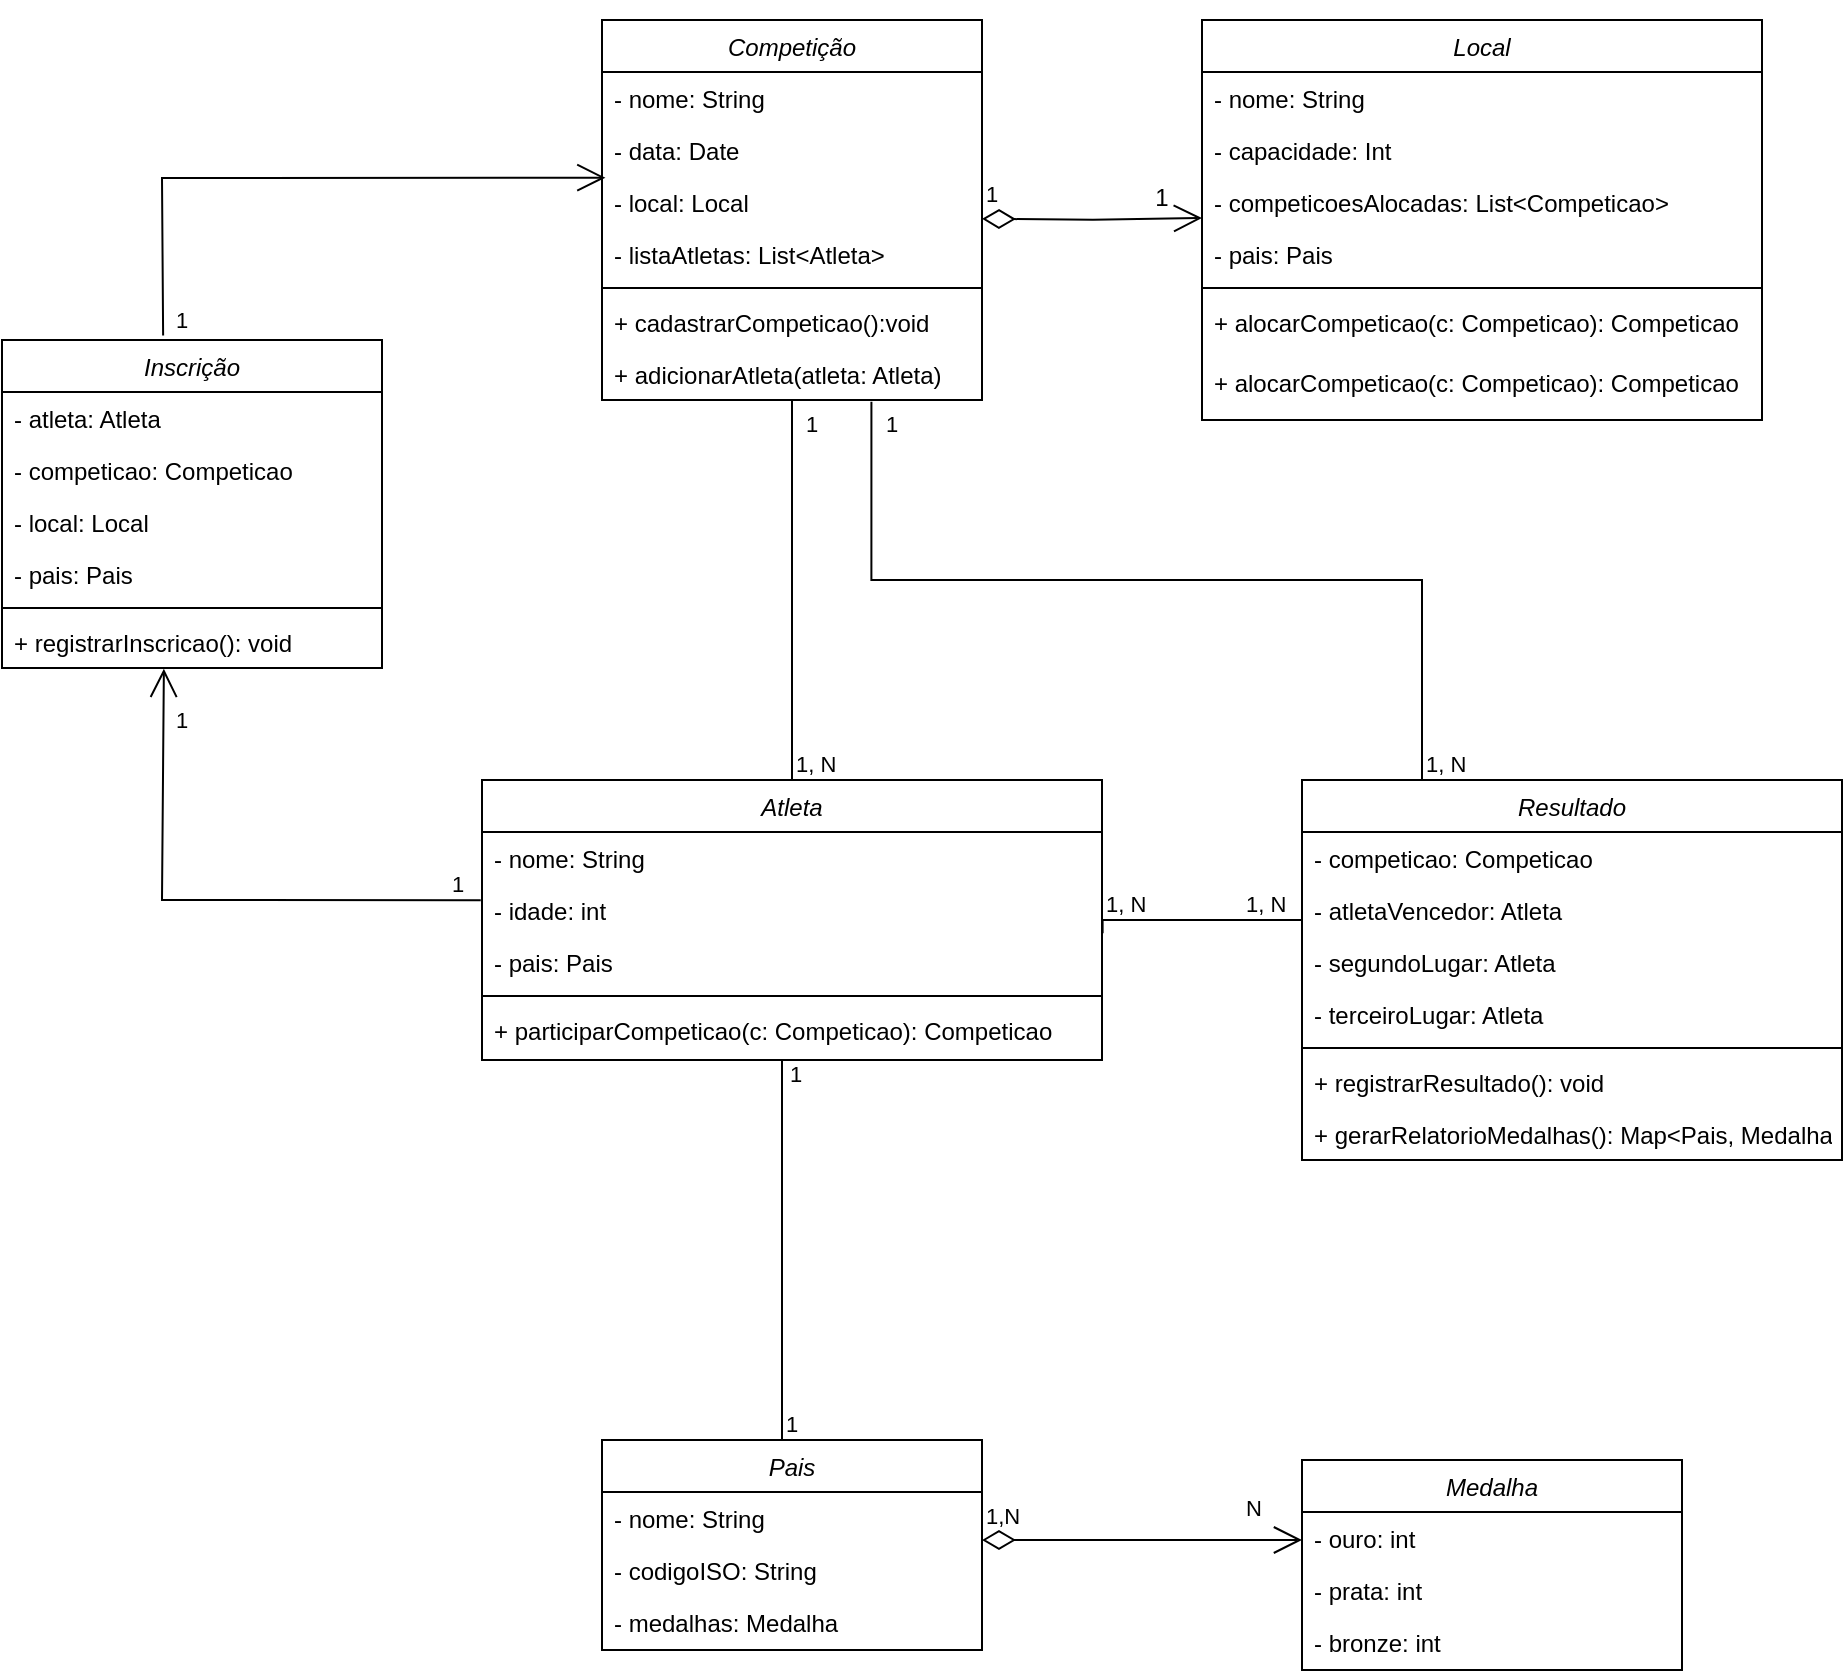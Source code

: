 <mxfile version="28.2.7">
  <diagram id="C5RBs43oDa-KdzZeNtuy" name="Page-1">
    <mxGraphModel dx="3432" dy="1558" grid="1" gridSize="10" guides="1" tooltips="1" connect="1" arrows="1" fold="1" page="1" pageScale="1" pageWidth="827" pageHeight="1169" math="0" shadow="0">
      <root>
        <mxCell id="WIyWlLk6GJQsqaUBKTNV-0" />
        <mxCell id="WIyWlLk6GJQsqaUBKTNV-1" parent="WIyWlLk6GJQsqaUBKTNV-0" />
        <mxCell id="zkfFHV4jXpPFQw0GAbJ--0" value="Competição" style="swimlane;fontStyle=2;align=center;verticalAlign=top;childLayout=stackLayout;horizontal=1;startSize=26;horizontalStack=0;resizeParent=1;resizeLast=0;collapsible=1;marginBottom=0;rounded=0;shadow=0;strokeWidth=1;" parent="WIyWlLk6GJQsqaUBKTNV-1" vertex="1">
          <mxGeometry x="140" y="120" width="190" height="190" as="geometry">
            <mxRectangle x="220" y="120" width="160" height="26" as="alternateBounds" />
          </mxGeometry>
        </mxCell>
        <mxCell id="zkfFHV4jXpPFQw0GAbJ--1" value="- nome: String" style="text;align=left;verticalAlign=top;spacingLeft=4;spacingRight=4;overflow=hidden;rotatable=0;points=[[0,0.5],[1,0.5]];portConstraint=eastwest;" parent="zkfFHV4jXpPFQw0GAbJ--0" vertex="1">
          <mxGeometry y="26" width="190" height="26" as="geometry" />
        </mxCell>
        <mxCell id="zkfFHV4jXpPFQw0GAbJ--2" value="- data: Date" style="text;align=left;verticalAlign=top;spacingLeft=4;spacingRight=4;overflow=hidden;rotatable=0;points=[[0,0.5],[1,0.5]];portConstraint=eastwest;rounded=0;shadow=0;html=0;" parent="zkfFHV4jXpPFQw0GAbJ--0" vertex="1">
          <mxGeometry y="52" width="190" height="26" as="geometry" />
        </mxCell>
        <mxCell id="zkfFHV4jXpPFQw0GAbJ--3" value="- local: Local" style="text;align=left;verticalAlign=top;spacingLeft=4;spacingRight=4;overflow=hidden;rotatable=0;points=[[0,0.5],[1,0.5]];portConstraint=eastwest;rounded=0;shadow=0;html=0;" parent="zkfFHV4jXpPFQw0GAbJ--0" vertex="1">
          <mxGeometry y="78" width="190" height="26" as="geometry" />
        </mxCell>
        <mxCell id="R_GcZqYqXoz2ZjPew1hv-2" value="- listaAtletas: List&lt;Atleta&gt;" style="text;align=left;verticalAlign=top;spacingLeft=4;spacingRight=4;overflow=hidden;rotatable=0;points=[[0,0.5],[1,0.5]];portConstraint=eastwest;rounded=0;shadow=0;html=0;" vertex="1" parent="zkfFHV4jXpPFQw0GAbJ--0">
          <mxGeometry y="104" width="190" height="26" as="geometry" />
        </mxCell>
        <mxCell id="zkfFHV4jXpPFQw0GAbJ--23" value="" style="line;html=1;strokeWidth=1;align=left;verticalAlign=middle;spacingTop=-1;spacingLeft=3;spacingRight=3;rotatable=0;labelPosition=right;points=[];portConstraint=eastwest;" parent="zkfFHV4jXpPFQw0GAbJ--0" vertex="1">
          <mxGeometry y="130" width="190" height="8" as="geometry" />
        </mxCell>
        <mxCell id="R_GcZqYqXoz2ZjPew1hv-3" value="+ cadastrarCompeticao():void" style="text;align=left;verticalAlign=top;spacingLeft=4;spacingRight=4;overflow=hidden;rotatable=0;points=[[0,0.5],[1,0.5]];portConstraint=eastwest;rounded=0;shadow=0;html=0;" vertex="1" parent="zkfFHV4jXpPFQw0GAbJ--0">
          <mxGeometry y="138" width="190" height="26" as="geometry" />
        </mxCell>
        <mxCell id="R_GcZqYqXoz2ZjPew1hv-4" value="+ adicionarAtleta(atleta: Atleta)" style="text;align=left;verticalAlign=top;spacingLeft=4;spacingRight=4;overflow=hidden;rotatable=0;points=[[0,0.5],[1,0.5]];portConstraint=eastwest;rounded=0;shadow=0;html=0;" vertex="1" parent="zkfFHV4jXpPFQw0GAbJ--0">
          <mxGeometry y="164" width="190" height="26" as="geometry" />
        </mxCell>
        <mxCell id="R_GcZqYqXoz2ZjPew1hv-11" value="Inscrição" style="swimlane;fontStyle=2;align=center;verticalAlign=top;childLayout=stackLayout;horizontal=1;startSize=26;horizontalStack=0;resizeParent=1;resizeLast=0;collapsible=1;marginBottom=0;rounded=0;shadow=0;strokeWidth=1;" vertex="1" parent="WIyWlLk6GJQsqaUBKTNV-1">
          <mxGeometry x="-160" y="280" width="190" height="164" as="geometry">
            <mxRectangle x="220" y="120" width="160" height="26" as="alternateBounds" />
          </mxGeometry>
        </mxCell>
        <mxCell id="R_GcZqYqXoz2ZjPew1hv-12" value="- atleta: Atleta" style="text;align=left;verticalAlign=top;spacingLeft=4;spacingRight=4;overflow=hidden;rotatable=0;points=[[0,0.5],[1,0.5]];portConstraint=eastwest;" vertex="1" parent="R_GcZqYqXoz2ZjPew1hv-11">
          <mxGeometry y="26" width="190" height="26" as="geometry" />
        </mxCell>
        <mxCell id="R_GcZqYqXoz2ZjPew1hv-13" value="- competicao: Competicao" style="text;align=left;verticalAlign=top;spacingLeft=4;spacingRight=4;overflow=hidden;rotatable=0;points=[[0,0.5],[1,0.5]];portConstraint=eastwest;rounded=0;shadow=0;html=0;" vertex="1" parent="R_GcZqYqXoz2ZjPew1hv-11">
          <mxGeometry y="52" width="190" height="26" as="geometry" />
        </mxCell>
        <mxCell id="R_GcZqYqXoz2ZjPew1hv-14" value="- local: Local" style="text;align=left;verticalAlign=top;spacingLeft=4;spacingRight=4;overflow=hidden;rotatable=0;points=[[0,0.5],[1,0.5]];portConstraint=eastwest;rounded=0;shadow=0;html=0;" vertex="1" parent="R_GcZqYqXoz2ZjPew1hv-11">
          <mxGeometry y="78" width="190" height="26" as="geometry" />
        </mxCell>
        <mxCell id="R_GcZqYqXoz2ZjPew1hv-15" value="- pais: Pais" style="text;align=left;verticalAlign=top;spacingLeft=4;spacingRight=4;overflow=hidden;rotatable=0;points=[[0,0.5],[1,0.5]];portConstraint=eastwest;rounded=0;shadow=0;html=0;" vertex="1" parent="R_GcZqYqXoz2ZjPew1hv-11">
          <mxGeometry y="104" width="190" height="26" as="geometry" />
        </mxCell>
        <mxCell id="R_GcZqYqXoz2ZjPew1hv-16" value="" style="line;html=1;strokeWidth=1;align=left;verticalAlign=middle;spacingTop=-1;spacingLeft=3;spacingRight=3;rotatable=0;labelPosition=right;points=[];portConstraint=eastwest;" vertex="1" parent="R_GcZqYqXoz2ZjPew1hv-11">
          <mxGeometry y="130" width="190" height="8" as="geometry" />
        </mxCell>
        <mxCell id="R_GcZqYqXoz2ZjPew1hv-17" value="+ registrarInscricao(): void" style="text;align=left;verticalAlign=top;spacingLeft=4;spacingRight=4;overflow=hidden;rotatable=0;points=[[0,0.5],[1,0.5]];portConstraint=eastwest;rounded=0;shadow=0;html=0;" vertex="1" parent="R_GcZqYqXoz2ZjPew1hv-11">
          <mxGeometry y="138" width="190" height="26" as="geometry" />
        </mxCell>
        <mxCell id="R_GcZqYqXoz2ZjPew1hv-19" value="Local" style="swimlane;fontStyle=2;align=center;verticalAlign=top;childLayout=stackLayout;horizontal=1;startSize=26;horizontalStack=0;resizeParent=1;resizeLast=0;collapsible=1;marginBottom=0;rounded=0;shadow=0;strokeWidth=1;" vertex="1" parent="WIyWlLk6GJQsqaUBKTNV-1">
          <mxGeometry x="440" y="120" width="280" height="200" as="geometry">
            <mxRectangle x="220" y="120" width="160" height="26" as="alternateBounds" />
          </mxGeometry>
        </mxCell>
        <mxCell id="R_GcZqYqXoz2ZjPew1hv-20" value="- nome: String" style="text;align=left;verticalAlign=top;spacingLeft=4;spacingRight=4;overflow=hidden;rotatable=0;points=[[0,0.5],[1,0.5]];portConstraint=eastwest;" vertex="1" parent="R_GcZqYqXoz2ZjPew1hv-19">
          <mxGeometry y="26" width="280" height="26" as="geometry" />
        </mxCell>
        <mxCell id="R_GcZqYqXoz2ZjPew1hv-21" value="- capacidade: Int" style="text;align=left;verticalAlign=top;spacingLeft=4;spacingRight=4;overflow=hidden;rotatable=0;points=[[0,0.5],[1,0.5]];portConstraint=eastwest;rounded=0;shadow=0;html=0;" vertex="1" parent="R_GcZqYqXoz2ZjPew1hv-19">
          <mxGeometry y="52" width="280" height="26" as="geometry" />
        </mxCell>
        <mxCell id="R_GcZqYqXoz2ZjPew1hv-22" value="- competicoesAlocadas: List&lt;Competicao&gt;" style="text;align=left;verticalAlign=top;spacingLeft=4;spacingRight=4;overflow=hidden;rotatable=0;points=[[0,0.5],[1,0.5]];portConstraint=eastwest;rounded=0;shadow=0;html=0;" vertex="1" parent="R_GcZqYqXoz2ZjPew1hv-19">
          <mxGeometry y="78" width="280" height="26" as="geometry" />
        </mxCell>
        <mxCell id="R_GcZqYqXoz2ZjPew1hv-23" value="- pais: Pais" style="text;align=left;verticalAlign=top;spacingLeft=4;spacingRight=4;overflow=hidden;rotatable=0;points=[[0,0.5],[1,0.5]];portConstraint=eastwest;rounded=0;shadow=0;html=0;" vertex="1" parent="R_GcZqYqXoz2ZjPew1hv-19">
          <mxGeometry y="104" width="280" height="26" as="geometry" />
        </mxCell>
        <mxCell id="R_GcZqYqXoz2ZjPew1hv-24" value="" style="line;html=1;strokeWidth=1;align=left;verticalAlign=middle;spacingTop=-1;spacingLeft=3;spacingRight=3;rotatable=0;labelPosition=right;points=[];portConstraint=eastwest;" vertex="1" parent="R_GcZqYqXoz2ZjPew1hv-19">
          <mxGeometry y="130" width="280" height="8" as="geometry" />
        </mxCell>
        <mxCell id="R_GcZqYqXoz2ZjPew1hv-25" value="+ alocarCompeticao(c: Competicao): Competicao" style="text;align=left;verticalAlign=top;spacingLeft=4;spacingRight=4;overflow=hidden;rotatable=0;points=[[0,0.5],[1,0.5]];portConstraint=eastwest;rounded=0;shadow=0;html=0;" vertex="1" parent="R_GcZqYqXoz2ZjPew1hv-19">
          <mxGeometry y="138" width="280" height="30" as="geometry" />
        </mxCell>
        <mxCell id="R_GcZqYqXoz2ZjPew1hv-26" value="+ alocarCompeticao(c: Competicao): Competicao" style="text;align=left;verticalAlign=top;spacingLeft=4;spacingRight=4;overflow=hidden;rotatable=0;points=[[0,0.5],[1,0.5]];portConstraint=eastwest;rounded=0;shadow=0;html=0;" vertex="1" parent="R_GcZqYqXoz2ZjPew1hv-19">
          <mxGeometry y="168" width="280" height="32" as="geometry" />
        </mxCell>
        <mxCell id="R_GcZqYqXoz2ZjPew1hv-27" value="Resultado" style="swimlane;fontStyle=2;align=center;verticalAlign=top;childLayout=stackLayout;horizontal=1;startSize=26;horizontalStack=0;resizeParent=1;resizeLast=0;collapsible=1;marginBottom=0;rounded=0;shadow=0;strokeWidth=1;" vertex="1" parent="WIyWlLk6GJQsqaUBKTNV-1">
          <mxGeometry x="490" y="500" width="270" height="190" as="geometry">
            <mxRectangle x="220" y="120" width="160" height="26" as="alternateBounds" />
          </mxGeometry>
        </mxCell>
        <mxCell id="R_GcZqYqXoz2ZjPew1hv-28" value="- competicao: Competicao" style="text;align=left;verticalAlign=top;spacingLeft=4;spacingRight=4;overflow=hidden;rotatable=0;points=[[0,0.5],[1,0.5]];portConstraint=eastwest;" vertex="1" parent="R_GcZqYqXoz2ZjPew1hv-27">
          <mxGeometry y="26" width="270" height="26" as="geometry" />
        </mxCell>
        <mxCell id="R_GcZqYqXoz2ZjPew1hv-29" value="- atletaVencedor: Atleta" style="text;align=left;verticalAlign=top;spacingLeft=4;spacingRight=4;overflow=hidden;rotatable=0;points=[[0,0.5],[1,0.5]];portConstraint=eastwest;rounded=0;shadow=0;html=0;" vertex="1" parent="R_GcZqYqXoz2ZjPew1hv-27">
          <mxGeometry y="52" width="270" height="26" as="geometry" />
        </mxCell>
        <mxCell id="R_GcZqYqXoz2ZjPew1hv-30" value="- segundoLugar: Atleta" style="text;align=left;verticalAlign=top;spacingLeft=4;spacingRight=4;overflow=hidden;rotatable=0;points=[[0,0.5],[1,0.5]];portConstraint=eastwest;rounded=0;shadow=0;html=0;" vertex="1" parent="R_GcZqYqXoz2ZjPew1hv-27">
          <mxGeometry y="78" width="270" height="26" as="geometry" />
        </mxCell>
        <mxCell id="R_GcZqYqXoz2ZjPew1hv-31" value="- terceiroLugar: Atleta" style="text;align=left;verticalAlign=top;spacingLeft=4;spacingRight=4;overflow=hidden;rotatable=0;points=[[0,0.5],[1,0.5]];portConstraint=eastwest;rounded=0;shadow=0;html=0;" vertex="1" parent="R_GcZqYqXoz2ZjPew1hv-27">
          <mxGeometry y="104" width="270" height="26" as="geometry" />
        </mxCell>
        <mxCell id="R_GcZqYqXoz2ZjPew1hv-32" value="" style="line;html=1;strokeWidth=1;align=left;verticalAlign=middle;spacingTop=-1;spacingLeft=3;spacingRight=3;rotatable=0;labelPosition=right;points=[];portConstraint=eastwest;" vertex="1" parent="R_GcZqYqXoz2ZjPew1hv-27">
          <mxGeometry y="130" width="270" height="8" as="geometry" />
        </mxCell>
        <mxCell id="R_GcZqYqXoz2ZjPew1hv-33" value="+ registrarResultado(): void" style="text;align=left;verticalAlign=top;spacingLeft=4;spacingRight=4;overflow=hidden;rotatable=0;points=[[0,0.5],[1,0.5]];portConstraint=eastwest;rounded=0;shadow=0;html=0;" vertex="1" parent="R_GcZqYqXoz2ZjPew1hv-27">
          <mxGeometry y="138" width="270" height="26" as="geometry" />
        </mxCell>
        <mxCell id="R_GcZqYqXoz2ZjPew1hv-34" value="+ gerarRelatorioMedalhas(): Map&lt;Pais, Medalha&gt;" style="text;align=left;verticalAlign=top;spacingLeft=4;spacingRight=4;overflow=hidden;rotatable=0;points=[[0,0.5],[1,0.5]];portConstraint=eastwest;rounded=0;shadow=0;html=0;" vertex="1" parent="R_GcZqYqXoz2ZjPew1hv-27">
          <mxGeometry y="164" width="270" height="26" as="geometry" />
        </mxCell>
        <mxCell id="R_GcZqYqXoz2ZjPew1hv-35" value="Medalha" style="swimlane;fontStyle=2;align=center;verticalAlign=top;childLayout=stackLayout;horizontal=1;startSize=26;horizontalStack=0;resizeParent=1;resizeLast=0;collapsible=1;marginBottom=0;rounded=0;shadow=0;strokeWidth=1;" vertex="1" parent="WIyWlLk6GJQsqaUBKTNV-1">
          <mxGeometry x="490" y="840" width="190" height="105" as="geometry">
            <mxRectangle x="220" y="120" width="160" height="26" as="alternateBounds" />
          </mxGeometry>
        </mxCell>
        <mxCell id="R_GcZqYqXoz2ZjPew1hv-36" value="- ouro: int" style="text;align=left;verticalAlign=top;spacingLeft=4;spacingRight=4;overflow=hidden;rotatable=0;points=[[0,0.5],[1,0.5]];portConstraint=eastwest;" vertex="1" parent="R_GcZqYqXoz2ZjPew1hv-35">
          <mxGeometry y="26" width="190" height="26" as="geometry" />
        </mxCell>
        <mxCell id="R_GcZqYqXoz2ZjPew1hv-37" value="- prata: int" style="text;align=left;verticalAlign=top;spacingLeft=4;spacingRight=4;overflow=hidden;rotatable=0;points=[[0,0.5],[1,0.5]];portConstraint=eastwest;rounded=0;shadow=0;html=0;" vertex="1" parent="R_GcZqYqXoz2ZjPew1hv-35">
          <mxGeometry y="52" width="190" height="26" as="geometry" />
        </mxCell>
        <mxCell id="R_GcZqYqXoz2ZjPew1hv-38" value="- bronze: int" style="text;align=left;verticalAlign=top;spacingLeft=4;spacingRight=4;overflow=hidden;rotatable=0;points=[[0,0.5],[1,0.5]];portConstraint=eastwest;rounded=0;shadow=0;html=0;" vertex="1" parent="R_GcZqYqXoz2ZjPew1hv-35">
          <mxGeometry y="78" width="190" height="26" as="geometry" />
        </mxCell>
        <mxCell id="R_GcZqYqXoz2ZjPew1hv-44" value="Atleta" style="swimlane;fontStyle=2;align=center;verticalAlign=top;childLayout=stackLayout;horizontal=1;startSize=26;horizontalStack=0;resizeParent=1;resizeLast=0;collapsible=1;marginBottom=0;rounded=0;shadow=0;strokeWidth=1;" vertex="1" parent="WIyWlLk6GJQsqaUBKTNV-1">
          <mxGeometry x="80" y="500" width="310" height="140" as="geometry">
            <mxRectangle x="220" y="120" width="160" height="26" as="alternateBounds" />
          </mxGeometry>
        </mxCell>
        <mxCell id="R_GcZqYqXoz2ZjPew1hv-45" value="- nome: String" style="text;align=left;verticalAlign=top;spacingLeft=4;spacingRight=4;overflow=hidden;rotatable=0;points=[[0,0.5],[1,0.5]];portConstraint=eastwest;" vertex="1" parent="R_GcZqYqXoz2ZjPew1hv-44">
          <mxGeometry y="26" width="310" height="26" as="geometry" />
        </mxCell>
        <mxCell id="R_GcZqYqXoz2ZjPew1hv-46" value="- idade: int" style="text;align=left;verticalAlign=top;spacingLeft=4;spacingRight=4;overflow=hidden;rotatable=0;points=[[0,0.5],[1,0.5]];portConstraint=eastwest;rounded=0;shadow=0;html=0;" vertex="1" parent="R_GcZqYqXoz2ZjPew1hv-44">
          <mxGeometry y="52" width="310" height="26" as="geometry" />
        </mxCell>
        <mxCell id="R_GcZqYqXoz2ZjPew1hv-47" value="- pais: Pais" style="text;align=left;verticalAlign=top;spacingLeft=4;spacingRight=4;overflow=hidden;rotatable=0;points=[[0,0.5],[1,0.5]];portConstraint=eastwest;rounded=0;shadow=0;html=0;" vertex="1" parent="R_GcZqYqXoz2ZjPew1hv-44">
          <mxGeometry y="78" width="310" height="26" as="geometry" />
        </mxCell>
        <mxCell id="R_GcZqYqXoz2ZjPew1hv-49" value="" style="line;html=1;strokeWidth=1;align=left;verticalAlign=middle;spacingTop=-1;spacingLeft=3;spacingRight=3;rotatable=0;labelPosition=right;points=[];portConstraint=eastwest;" vertex="1" parent="R_GcZqYqXoz2ZjPew1hv-44">
          <mxGeometry y="104" width="310" height="8" as="geometry" />
        </mxCell>
        <mxCell id="R_GcZqYqXoz2ZjPew1hv-50" value="+ participarCompeticao(c: Competicao): Competicao" style="text;align=left;verticalAlign=top;spacingLeft=4;spacingRight=4;overflow=hidden;rotatable=0;points=[[0,0.5],[1,0.5]];portConstraint=eastwest;rounded=0;shadow=0;html=0;" vertex="1" parent="R_GcZqYqXoz2ZjPew1hv-44">
          <mxGeometry y="112" width="310" height="26" as="geometry" />
        </mxCell>
        <mxCell id="R_GcZqYqXoz2ZjPew1hv-52" value="Pais" style="swimlane;fontStyle=2;align=center;verticalAlign=top;childLayout=stackLayout;horizontal=1;startSize=26;horizontalStack=0;resizeParent=1;resizeLast=0;collapsible=1;marginBottom=0;rounded=0;shadow=0;strokeWidth=1;" vertex="1" parent="WIyWlLk6GJQsqaUBKTNV-1">
          <mxGeometry x="140" y="830" width="190" height="105" as="geometry">
            <mxRectangle x="220" y="120" width="160" height="26" as="alternateBounds" />
          </mxGeometry>
        </mxCell>
        <mxCell id="R_GcZqYqXoz2ZjPew1hv-53" value="- nome: String" style="text;align=left;verticalAlign=top;spacingLeft=4;spacingRight=4;overflow=hidden;rotatable=0;points=[[0,0.5],[1,0.5]];portConstraint=eastwest;" vertex="1" parent="R_GcZqYqXoz2ZjPew1hv-52">
          <mxGeometry y="26" width="190" height="26" as="geometry" />
        </mxCell>
        <mxCell id="R_GcZqYqXoz2ZjPew1hv-54" value="- codigoISO: String" style="text;align=left;verticalAlign=top;spacingLeft=4;spacingRight=4;overflow=hidden;rotatable=0;points=[[0,0.5],[1,0.5]];portConstraint=eastwest;rounded=0;shadow=0;html=0;" vertex="1" parent="R_GcZqYqXoz2ZjPew1hv-52">
          <mxGeometry y="52" width="190" height="26" as="geometry" />
        </mxCell>
        <mxCell id="R_GcZqYqXoz2ZjPew1hv-55" value="- medalhas: Medalha" style="text;align=left;verticalAlign=top;spacingLeft=4;spacingRight=4;overflow=hidden;rotatable=0;points=[[0,0.5],[1,0.5]];portConstraint=eastwest;rounded=0;shadow=0;html=0;" vertex="1" parent="R_GcZqYqXoz2ZjPew1hv-52">
          <mxGeometry y="78" width="190" height="26" as="geometry" />
        </mxCell>
        <mxCell id="R_GcZqYqXoz2ZjPew1hv-58" value="1" style="endArrow=open;html=1;endSize=12;startArrow=diamondThin;startSize=14;startFill=0;edgeStyle=orthogonalEdgeStyle;align=left;verticalAlign=bottom;rounded=0;" edge="1" parent="WIyWlLk6GJQsqaUBKTNV-1">
          <mxGeometry x="-1" y="3" relative="1" as="geometry">
            <mxPoint x="330" y="219.41" as="sourcePoint" />
            <mxPoint x="440" y="219" as="targetPoint" />
          </mxGeometry>
        </mxCell>
        <mxCell id="R_GcZqYqXoz2ZjPew1hv-60" value="1" style="text;html=1;whiteSpace=wrap;strokeColor=none;fillColor=none;align=center;verticalAlign=middle;rounded=0;" vertex="1" parent="WIyWlLk6GJQsqaUBKTNV-1">
          <mxGeometry x="390" y="194" width="60" height="30" as="geometry" />
        </mxCell>
        <mxCell id="R_GcZqYqXoz2ZjPew1hv-64" value="" style="endArrow=none;html=1;edgeStyle=orthogonalEdgeStyle;rounded=0;exitX=0.5;exitY=0;exitDx=0;exitDy=0;entryX=0.448;entryY=0.982;entryDx=0;entryDy=0;entryPerimeter=0;" edge="1" parent="WIyWlLk6GJQsqaUBKTNV-1" source="R_GcZqYqXoz2ZjPew1hv-44" target="R_GcZqYqXoz2ZjPew1hv-4">
          <mxGeometry relative="1" as="geometry">
            <mxPoint x="180" y="370" as="sourcePoint" />
            <mxPoint x="340" y="370" as="targetPoint" />
            <Array as="points">
              <mxPoint x="235" y="310" />
              <mxPoint x="225" y="310" />
            </Array>
          </mxGeometry>
        </mxCell>
        <mxCell id="R_GcZqYqXoz2ZjPew1hv-65" value="1, N" style="edgeLabel;resizable=0;html=1;align=left;verticalAlign=bottom;" connectable="0" vertex="1" parent="R_GcZqYqXoz2ZjPew1hv-64">
          <mxGeometry x="-1" relative="1" as="geometry" />
        </mxCell>
        <mxCell id="R_GcZqYqXoz2ZjPew1hv-67" value="1" style="edgeLabel;resizable=0;html=1;align=left;verticalAlign=bottom;" connectable="0" vertex="1" parent="WIyWlLk6GJQsqaUBKTNV-1">
          <mxGeometry x="240" y="330" as="geometry" />
        </mxCell>
        <mxCell id="R_GcZqYqXoz2ZjPew1hv-68" value="" style="endArrow=none;html=1;edgeStyle=orthogonalEdgeStyle;rounded=0;exitX=0.5;exitY=0;exitDx=0;exitDy=0;entryX=0.448;entryY=0.982;entryDx=0;entryDy=0;entryPerimeter=0;" edge="1" parent="WIyWlLk6GJQsqaUBKTNV-1">
          <mxGeometry relative="1" as="geometry">
            <mxPoint x="230" y="830" as="sourcePoint" />
            <mxPoint x="220" y="640" as="targetPoint" />
            <Array as="points">
              <mxPoint x="230" y="640" />
              <mxPoint x="220" y="640" />
            </Array>
          </mxGeometry>
        </mxCell>
        <mxCell id="R_GcZqYqXoz2ZjPew1hv-69" value="1" style="edgeLabel;resizable=0;html=1;align=left;verticalAlign=bottom;" connectable="0" vertex="1" parent="R_GcZqYqXoz2ZjPew1hv-68">
          <mxGeometry x="-1" relative="1" as="geometry" />
        </mxCell>
        <mxCell id="R_GcZqYqXoz2ZjPew1hv-70" value="1" style="edgeLabel;resizable=0;html=1;align=left;verticalAlign=bottom;" connectable="0" vertex="1" parent="WIyWlLk6GJQsqaUBKTNV-1">
          <mxGeometry x="240" y="650" as="geometry">
            <mxPoint x="-8" y="5" as="offset" />
          </mxGeometry>
        </mxCell>
        <mxCell id="R_GcZqYqXoz2ZjPew1hv-71" value="" style="endArrow=open;endFill=1;endSize=12;html=1;rounded=0;exitX=-0.002;exitY=0.311;exitDx=0;exitDy=0;exitPerimeter=0;entryX=0.426;entryY=1.016;entryDx=0;entryDy=0;entryPerimeter=0;" edge="1" parent="WIyWlLk6GJQsqaUBKTNV-1" source="R_GcZqYqXoz2ZjPew1hv-46" target="R_GcZqYqXoz2ZjPew1hv-17">
          <mxGeometry width="160" relative="1" as="geometry">
            <mxPoint x="390" y="580" as="sourcePoint" />
            <mxPoint x="-70" y="440" as="targetPoint" />
            <Array as="points">
              <mxPoint x="-80" y="560" />
            </Array>
          </mxGeometry>
        </mxCell>
        <mxCell id="R_GcZqYqXoz2ZjPew1hv-73" value="" style="endArrow=open;endFill=1;endSize=12;html=1;rounded=0;entryX=0.009;entryY=0.032;entryDx=0;entryDy=0;entryPerimeter=0;exitX=0.424;exitY=-0.014;exitDx=0;exitDy=0;exitPerimeter=0;" edge="1" parent="WIyWlLk6GJQsqaUBKTNV-1" source="R_GcZqYqXoz2ZjPew1hv-11" target="zkfFHV4jXpPFQw0GAbJ--3">
          <mxGeometry width="160" relative="1" as="geometry">
            <mxPoint x="-80" y="200" as="sourcePoint" />
            <mxPoint x="140" y="200" as="targetPoint" />
            <Array as="points">
              <mxPoint x="-80" y="199" />
            </Array>
          </mxGeometry>
        </mxCell>
        <mxCell id="R_GcZqYqXoz2ZjPew1hv-78" value="1" style="edgeLabel;resizable=0;html=1;align=left;verticalAlign=bottom;" connectable="0" vertex="1" parent="WIyWlLk6GJQsqaUBKTNV-1">
          <mxGeometry x="240" y="310" as="geometry">
            <mxPoint x="-315" y="168" as="offset" />
          </mxGeometry>
        </mxCell>
        <mxCell id="R_GcZqYqXoz2ZjPew1hv-79" value="1" style="edgeLabel;resizable=0;html=1;align=left;verticalAlign=bottom;" connectable="0" vertex="1" parent="WIyWlLk6GJQsqaUBKTNV-1">
          <mxGeometry x="50" y="520" as="geometry">
            <mxPoint x="13" y="40" as="offset" />
          </mxGeometry>
        </mxCell>
        <mxCell id="R_GcZqYqXoz2ZjPew1hv-80" value="1" style="edgeLabel;resizable=0;html=1;align=left;verticalAlign=bottom;" connectable="0" vertex="1" parent="WIyWlLk6GJQsqaUBKTNV-1">
          <mxGeometry x="240" y="110" as="geometry">
            <mxPoint x="-315" y="168" as="offset" />
          </mxGeometry>
        </mxCell>
        <mxCell id="R_GcZqYqXoz2ZjPew1hv-87" value="" style="endArrow=none;html=1;edgeStyle=orthogonalEdgeStyle;rounded=0;exitX=0;exitY=0.5;exitDx=0;exitDy=0;entryX=1.001;entryY=-0.055;entryDx=0;entryDy=0;entryPerimeter=0;" edge="1" parent="WIyWlLk6GJQsqaUBKTNV-1" source="R_GcZqYqXoz2ZjPew1hv-30" target="R_GcZqYqXoz2ZjPew1hv-47">
          <mxGeometry relative="1" as="geometry">
            <mxPoint x="500" y="590" as="sourcePoint" />
            <mxPoint x="490" y="400" as="targetPoint" />
            <Array as="points">
              <mxPoint x="490" y="570" />
              <mxPoint x="390" y="570" />
            </Array>
          </mxGeometry>
        </mxCell>
        <mxCell id="R_GcZqYqXoz2ZjPew1hv-88" value="1, N" style="edgeLabel;resizable=0;html=1;align=left;verticalAlign=bottom;" connectable="0" vertex="1" parent="R_GcZqYqXoz2ZjPew1hv-87">
          <mxGeometry x="-1" relative="1" as="geometry">
            <mxPoint x="-30" y="-21" as="offset" />
          </mxGeometry>
        </mxCell>
        <mxCell id="R_GcZqYqXoz2ZjPew1hv-90" value="1, N" style="edgeLabel;resizable=0;html=1;align=left;verticalAlign=bottom;" connectable="0" vertex="1" parent="WIyWlLk6GJQsqaUBKTNV-1">
          <mxGeometry x="390" y="570" as="geometry" />
        </mxCell>
        <mxCell id="R_GcZqYqXoz2ZjPew1hv-97" value="" style="endArrow=none;html=1;edgeStyle=orthogonalEdgeStyle;rounded=0;exitX=0.5;exitY=0;exitDx=0;exitDy=0;entryX=0.709;entryY=1.032;entryDx=0;entryDy=0;entryPerimeter=0;" edge="1" parent="WIyWlLk6GJQsqaUBKTNV-1" target="R_GcZqYqXoz2ZjPew1hv-4">
          <mxGeometry relative="1" as="geometry">
            <mxPoint x="550" y="500" as="sourcePoint" />
            <mxPoint x="550" y="310" as="targetPoint" />
            <Array as="points">
              <mxPoint x="550" y="400" />
              <mxPoint x="275" y="400" />
            </Array>
          </mxGeometry>
        </mxCell>
        <mxCell id="R_GcZqYqXoz2ZjPew1hv-98" value="1, N" style="edgeLabel;resizable=0;html=1;align=left;verticalAlign=bottom;" connectable="0" vertex="1" parent="R_GcZqYqXoz2ZjPew1hv-97">
          <mxGeometry x="-1" relative="1" as="geometry" />
        </mxCell>
        <mxCell id="R_GcZqYqXoz2ZjPew1hv-99" value="1" style="edgeLabel;resizable=0;html=1;align=left;verticalAlign=bottom;" connectable="0" vertex="1" parent="WIyWlLk6GJQsqaUBKTNV-1">
          <mxGeometry x="280" y="330" as="geometry" />
        </mxCell>
        <mxCell id="R_GcZqYqXoz2ZjPew1hv-100" value="1,N" style="endArrow=open;html=1;endSize=12;startArrow=diamondThin;startSize=14;startFill=0;edgeStyle=orthogonalEdgeStyle;align=left;verticalAlign=bottom;rounded=0;" edge="1" parent="WIyWlLk6GJQsqaUBKTNV-1">
          <mxGeometry x="-1" y="3" relative="1" as="geometry">
            <mxPoint x="330" y="880" as="sourcePoint" />
            <mxPoint x="490" y="880" as="targetPoint" />
          </mxGeometry>
        </mxCell>
        <mxCell id="R_GcZqYqXoz2ZjPew1hv-102" value="&lt;span style=&quot;font-size: 11px; text-wrap-mode: nowrap; background-color: rgb(255, 255, 255);&quot;&gt;N&lt;/span&gt;" style="text;whiteSpace=wrap;html=1;" vertex="1" parent="WIyWlLk6GJQsqaUBKTNV-1">
          <mxGeometry x="460" y="850" width="20" height="20" as="geometry" />
        </mxCell>
      </root>
    </mxGraphModel>
  </diagram>
</mxfile>
